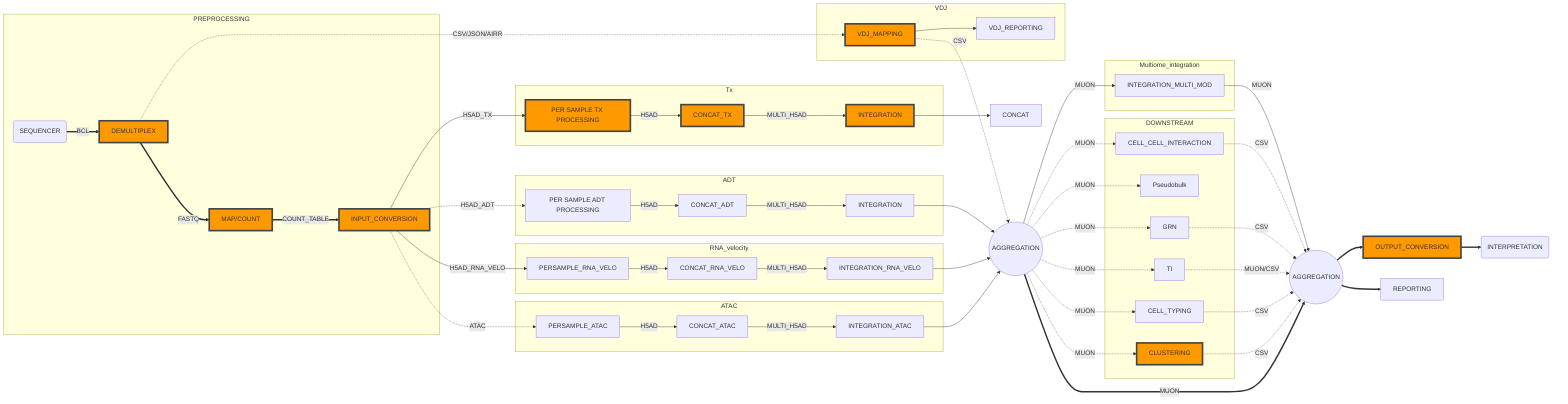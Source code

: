 flowchart LR
    SEQUENCER(SEQUENCER)
    DEMULTIPLEX[DEMULTIPLEX]
    COUNT[MAP/COUNT]
    H5AD_CONVERSION[INPUT_CONVERSION]
    PERSAMPLE_TX[PER SAMPLE TX PROCESSING]
    PERSAMPLE_ADT[PER SAMPLE ADT PROCESSING]
    CONCAT_ADT
    CONCAT_TX
    CONCAT_ATAC
    CONCAT_RNA_VELO
    INTEGRATION_TX[INTEGRATION]
    INTEGRATION_ADT[INTEGRATION]
    INTEGRATION_MULTI_OME[INTEGRATION_MULTI_MOD]
    DOWNSTREAM[DOWNSTREAM PROCESSING]
    INTERPRETATION(INTERPRETATION)
    AGGREGATION((AGGREGATION))
    ANNOTATION((AGGREGATION))
    CONVERSION[OUTPUT_CONVERSION]
    VDJ_MAPPING
    CLUSTERING

    classDef implemented fill:#f90,stroke:#444,stroke-width:4px;

    class VDJ_MAPPING implemented
    class DEMULTIPLEX implemented
    class COUNT implemented
    class H5AD_CONVERSION implemented
    class PERSAMPLE_TX implemented
    class CONCAT_TX implemented
    class INTEGRATION_TX implemented
    class CLUSTERING implemented
    class CONVERSION implemented

    subgraph PREPROCESSING
    SEQUENCER ==> |BCL| DEMULTIPLEX ==> |FASTQ| COUNT ==> |COUNT_TABLE| H5AD_CONVERSION
    end

    subgraph VDJ
    DEMULTIPLEX -.-> |CSV/JSON/AIRR| VDJ_MAPPING --> VDJ_REPORTING
    end

    subgraph ATAC
    H5AD_CONVERSION -.-> |ATAC| PERSAMPLE_ATAC --> |H5AD| CONCAT_ATAC -->|MULTI_H5AD| INTEGRATION_ATAC
    end

    subgraph Tx
    H5AD_CONVERSION --> |H5AD_TX| PERSAMPLE_TX --> |H5AD| CONCAT_TX -->|MULTI_H5AD| INTEGRATION_TX
    end

    subgraph ADT
    H5AD_CONVERSION -.-> |H5AD_ADT| PERSAMPLE_ADT --> |H5AD| CONCAT_ADT -->|MULTI_H5AD| INTEGRATION_ADT
    end

    
    H5AD_CONVERSION --> |H5AD_RNA_VELO| PERSAMPLE_RNA_VELO
    subgraph RNA_velocity
    PERSAMPLE_RNA_VELO --> |H5AD| CONCAT_RNA_VELO --> |MULTI_H5AD| INTEGRATION_RNA_VELO
    end
    
    VDJ_MAPPING -.-> |CSV| AGGREGATION

    INTEGRATION_TX --> CONCAT
    INTEGRATION_ADT --> AGGREGATION
    INTEGRATION_RNA_VELO --> AGGREGATION
    INTEGRATION_ATAC --> AGGREGATION

    INTEGRATION_MULTI_OME --> |MUON| ANNOTATION


    AGGREGATION -->|MUON| INTEGRATION_MULTI_OME

    subgraph Multiome_integration
    INTEGRATION_MULTI_OME
    end

    AGGREGATION -.-> |MUON| DE
    AGGREGATION -.-> |MUON| CELL_CELL_INTERACTION
    AGGREGATION -.-> |MUON| GRN
    AGGREGATION -.-> |MUON| TI
    AGGREGATION -.-> |MUON| CELL_TYPING
    AGGREGATION -.-> |MUON| CLUSTERING

    subgraph DOWNSTREAM
        DE[Pseudobulk]
        CELL_CELL_INTERACTION
        GRN
        TI
        CELL_TYPING
        CLUSTERING
    end



    CELL_CELL_INTERACTION -.-> |CSV| ANNOTATION
    GRN -.-> |CSV| ANNOTATION
    TI -.-> |MUON/CSV| ANNOTATION
    CELL_TYPING -.-> |CSV| ANNOTATION
    CLUSTERING -.-> |CSV| ANNOTATION

    AGGREGATION ==> |MUON| ANNOTATION

    ANNOTATION ==> CONVERSION
    ANNOTATION ==> REPORTING

    CONVERSION ==> INTERPRETATION